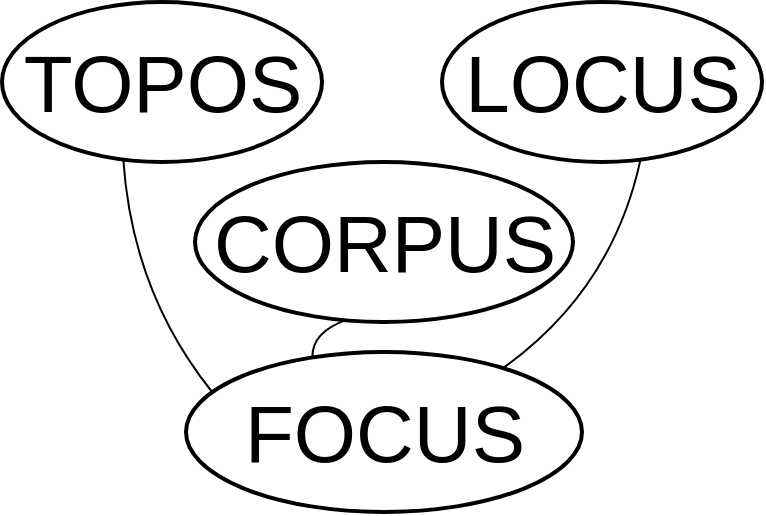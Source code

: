 <mxfile version="17.4.6" type="github">
  <diagram id="gGwpAhYFhJ7mT2vG1kY2" name="Page-1">
    <mxGraphModel dx="573" dy="616" grid="1" gridSize="10" guides="1" tooltips="1" connect="1" arrows="1" fold="1" page="1" pageScale="1" pageWidth="850" pageHeight="1100" math="0" shadow="0">
      <root>
        <mxCell id="0" />
        <mxCell id="1" parent="0" />
        <mxCell id="V7cwvr2OjPUDkakCnuxE-1" value="&lt;font style=&quot;font-size: 40px&quot;&gt;TOPOS&lt;/font&gt;" style="text;html=1;align=center;verticalAlign=middle;resizable=0;points=[];autosize=1;strokeColor=none;fillColor=none;" vertex="1" parent="1">
          <mxGeometry x="150" y="210" width="150" height="30" as="geometry" />
        </mxCell>
        <mxCell id="V7cwvr2OjPUDkakCnuxE-2" value="LOCUS" style="text;html=1;align=center;verticalAlign=middle;resizable=0;points=[];autosize=1;strokeColor=none;fillColor=none;fontSize=40;" vertex="1" parent="1">
          <mxGeometry x="370" y="200" width="150" height="50" as="geometry" />
        </mxCell>
        <mxCell id="V7cwvr2OjPUDkakCnuxE-3" value="CORPUS" style="text;html=1;align=center;verticalAlign=middle;resizable=0;points=[];autosize=1;strokeColor=none;fillColor=none;fontSize=40;" vertex="1" parent="1">
          <mxGeometry x="241" y="280" width="190" height="50" as="geometry" />
        </mxCell>
        <mxCell id="V7cwvr2OjPUDkakCnuxE-4" value="FOCUS" style="text;html=1;align=center;verticalAlign=middle;resizable=0;points=[];autosize=1;strokeColor=none;fillColor=none;fontSize=40;" vertex="1" parent="1">
          <mxGeometry x="256" y="375" width="160" height="50" as="geometry" />
        </mxCell>
        <mxCell id="V7cwvr2OjPUDkakCnuxE-5" value="" style="ellipse;whiteSpace=wrap;html=1;fontSize=40;fillColor=none;strokeWidth=2;" vertex="1" parent="1">
          <mxGeometry x="145" y="185" width="160" height="80" as="geometry" />
        </mxCell>
        <mxCell id="V7cwvr2OjPUDkakCnuxE-6" value="" style="ellipse;whiteSpace=wrap;html=1;fontSize=40;fillColor=none;strokeWidth=2;" vertex="1" parent="1">
          <mxGeometry x="365" y="185" width="160" height="80" as="geometry" />
        </mxCell>
        <mxCell id="V7cwvr2OjPUDkakCnuxE-7" value="" style="ellipse;whiteSpace=wrap;html=1;fontSize=40;fillColor=none;strokeWidth=2;" vertex="1" parent="1">
          <mxGeometry x="241.5" y="265" width="189" height="80" as="geometry" />
        </mxCell>
        <mxCell id="V7cwvr2OjPUDkakCnuxE-8" value="" style="ellipse;whiteSpace=wrap;html=1;fontSize=40;fillColor=none;strokeWidth=2;" vertex="1" parent="1">
          <mxGeometry x="237" y="360" width="198" height="80" as="geometry" />
        </mxCell>
        <mxCell id="V7cwvr2OjPUDkakCnuxE-9" value="" style="endArrow=none;html=1;fontSize=40;exitX=0.319;exitY=0.034;exitDx=0;exitDy=0;exitPerimeter=0;entryX=0.401;entryY=0.987;entryDx=0;entryDy=0;entryPerimeter=0;curved=1;" edge="1" parent="1" source="V7cwvr2OjPUDkakCnuxE-8" target="V7cwvr2OjPUDkakCnuxE-7">
          <mxGeometry width="50" height="50" relative="1" as="geometry">
            <mxPoint x="330" y="390" as="sourcePoint" />
            <mxPoint x="380" y="340" as="targetPoint" />
            <Array as="points">
              <mxPoint x="300" y="350" />
            </Array>
          </mxGeometry>
        </mxCell>
        <mxCell id="V7cwvr2OjPUDkakCnuxE-10" value="" style="endArrow=none;html=1;fontSize=40;curved=1;entryX=0.62;entryY=1.001;entryDx=0;entryDy=0;entryPerimeter=0;exitX=0.803;exitY=0.096;exitDx=0;exitDy=0;exitPerimeter=0;" edge="1" parent="1" source="V7cwvr2OjPUDkakCnuxE-8">
          <mxGeometry width="50" height="50" relative="1" as="geometry">
            <mxPoint x="397.974" y="365.08" as="sourcePoint" />
            <mxPoint x="464.2" y="264.08" as="targetPoint" />
            <Array as="points">
              <mxPoint x="450" y="329" />
            </Array>
          </mxGeometry>
        </mxCell>
        <mxCell id="V7cwvr2OjPUDkakCnuxE-11" value="" style="endArrow=none;html=1;fontSize=40;curved=1;entryX=0.379;entryY=0.981;entryDx=0;entryDy=0;entryPerimeter=0;exitX=0.066;exitY=0.25;exitDx=0;exitDy=0;exitPerimeter=0;" edge="1" parent="1" source="V7cwvr2OjPUDkakCnuxE-8" target="V7cwvr2OjPUDkakCnuxE-5">
          <mxGeometry width="50" height="50" relative="1" as="geometry">
            <mxPoint x="330" y="390" as="sourcePoint" />
            <mxPoint x="380" y="340" as="targetPoint" />
            <Array as="points">
              <mxPoint x="210" y="330" />
            </Array>
          </mxGeometry>
        </mxCell>
      </root>
    </mxGraphModel>
  </diagram>
</mxfile>
